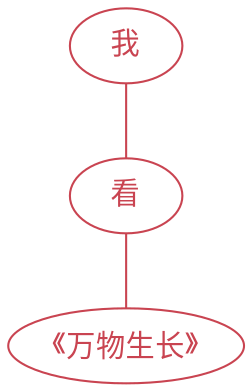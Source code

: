 digraph {

  node[color="#c94451",fontcolor="#c94451"]
  edge[dir=none,color="#c94451"];

  "我" -> "看";
  "看" -> "《万物生长》";



}